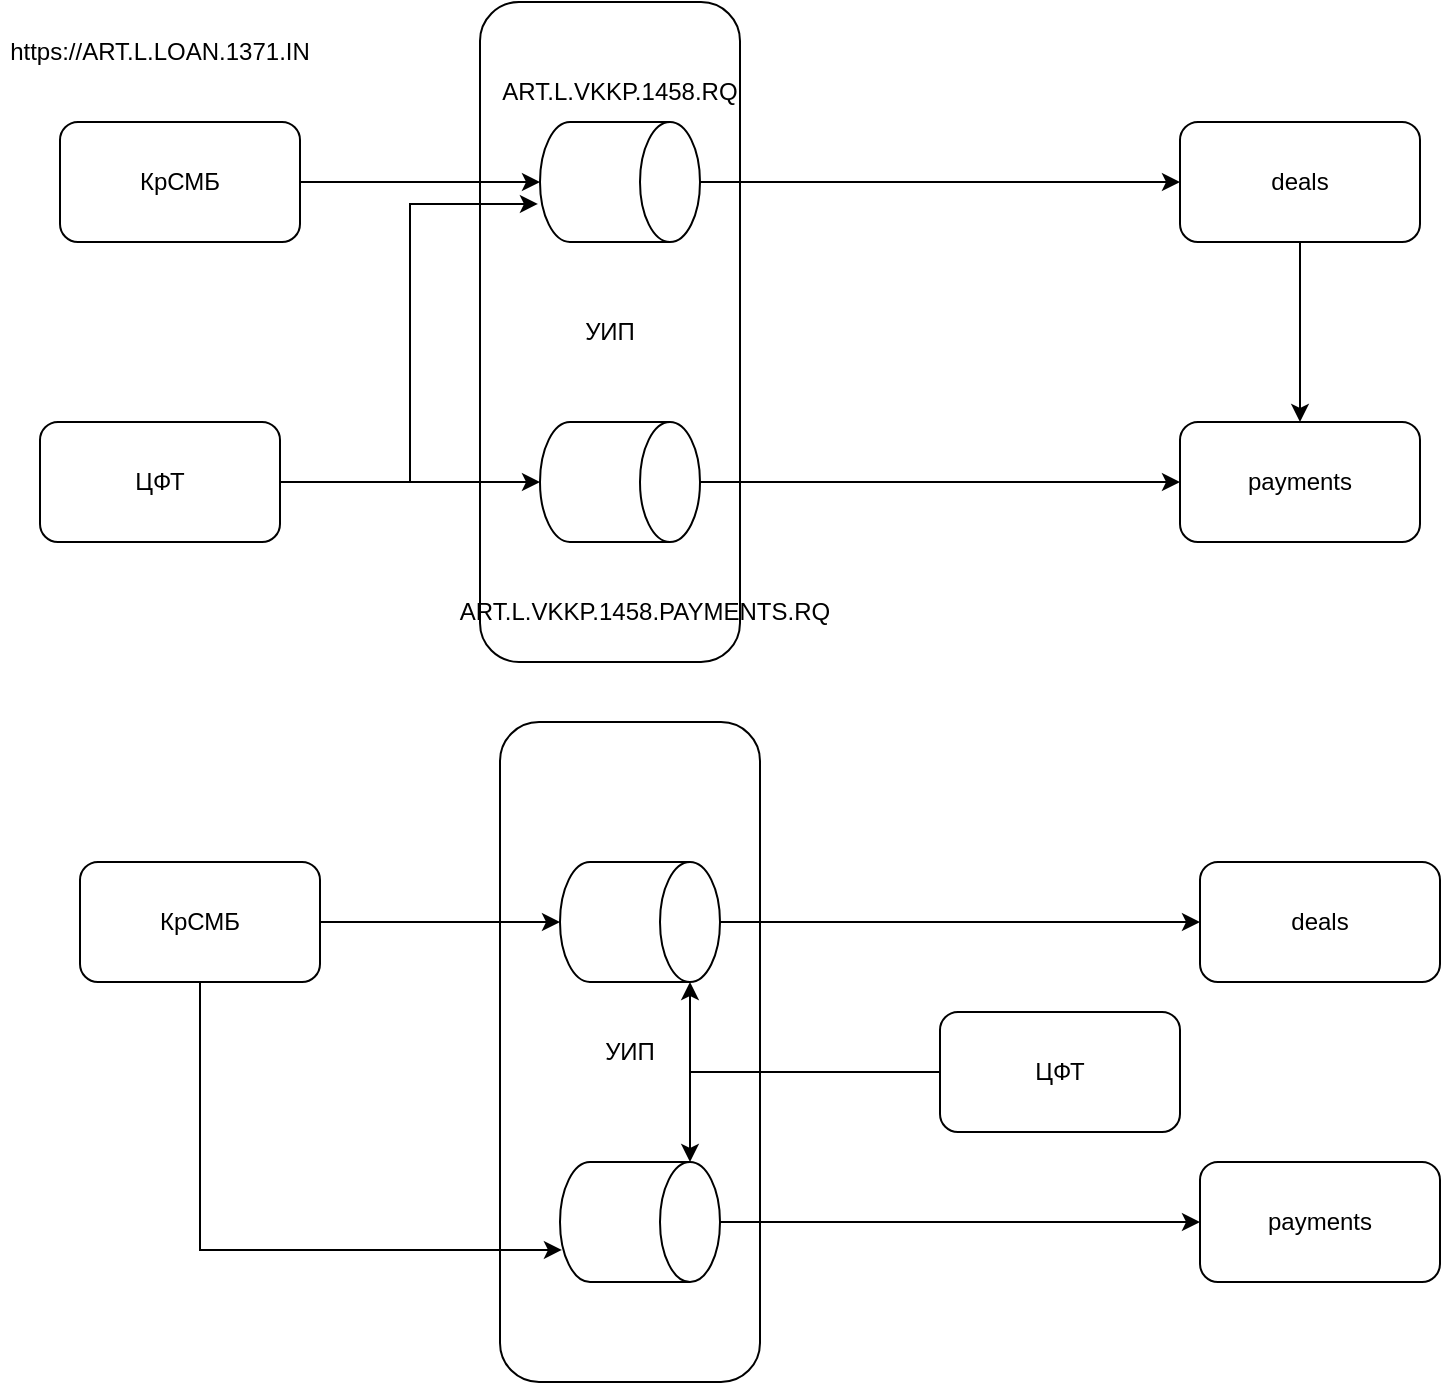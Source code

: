 <mxfile version="24.7.6">
  <diagram name="Страница — 1" id="hXMB-YMLmVzZ4zF9cZrb">
    <mxGraphModel dx="1803" dy="606" grid="1" gridSize="10" guides="1" tooltips="1" connect="1" arrows="1" fold="1" page="1" pageScale="1" pageWidth="827" pageHeight="1169" math="0" shadow="0">
      <root>
        <mxCell id="0" />
        <mxCell id="1" parent="0" />
        <mxCell id="GZUUf-TcJM9M3wCEMww6-35" value="УИП" style="rounded=1;whiteSpace=wrap;html=1;" vertex="1" parent="1">
          <mxGeometry x="170" y="440" width="130" height="330" as="geometry" />
        </mxCell>
        <mxCell id="GZUUf-TcJM9M3wCEMww6-32" value="УИП" style="rounded=1;whiteSpace=wrap;html=1;" vertex="1" parent="1">
          <mxGeometry x="160" y="80" width="130" height="330" as="geometry" />
        </mxCell>
        <mxCell id="GZUUf-TcJM9M3wCEMww6-13" style="edgeStyle=orthogonalEdgeStyle;rounded=0;orthogonalLoop=1;jettySize=auto;html=1;entryX=0.5;entryY=0;entryDx=0;entryDy=0;" edge="1" parent="1" source="GZUUf-TcJM9M3wCEMww6-1" target="GZUUf-TcJM9M3wCEMww6-2">
          <mxGeometry relative="1" as="geometry" />
        </mxCell>
        <mxCell id="GZUUf-TcJM9M3wCEMww6-1" value="deals" style="rounded=1;whiteSpace=wrap;html=1;" vertex="1" parent="1">
          <mxGeometry x="510" y="140" width="120" height="60" as="geometry" />
        </mxCell>
        <mxCell id="GZUUf-TcJM9M3wCEMww6-2" value="payments" style="rounded=1;whiteSpace=wrap;html=1;" vertex="1" parent="1">
          <mxGeometry x="510" y="290" width="120" height="60" as="geometry" />
        </mxCell>
        <mxCell id="GZUUf-TcJM9M3wCEMww6-3" value="КрСМБ" style="rounded=1;whiteSpace=wrap;html=1;" vertex="1" parent="1">
          <mxGeometry x="-50" y="140" width="120" height="60" as="geometry" />
        </mxCell>
        <mxCell id="GZUUf-TcJM9M3wCEMww6-6" style="edgeStyle=orthogonalEdgeStyle;rounded=0;orthogonalLoop=1;jettySize=auto;html=1;" edge="1" parent="1" source="GZUUf-TcJM9M3wCEMww6-4" target="GZUUf-TcJM9M3wCEMww6-1">
          <mxGeometry relative="1" as="geometry" />
        </mxCell>
        <mxCell id="GZUUf-TcJM9M3wCEMww6-4" value="" style="shape=cylinder3;whiteSpace=wrap;html=1;boundedLbl=1;backgroundOutline=1;size=15;rotation=90;" vertex="1" parent="1">
          <mxGeometry x="200" y="130" width="60" height="80" as="geometry" />
        </mxCell>
        <mxCell id="GZUUf-TcJM9M3wCEMww6-5" style="edgeStyle=orthogonalEdgeStyle;rounded=0;orthogonalLoop=1;jettySize=auto;html=1;entryX=0.5;entryY=1;entryDx=0;entryDy=0;entryPerimeter=0;" edge="1" parent="1" source="GZUUf-TcJM9M3wCEMww6-3" target="GZUUf-TcJM9M3wCEMww6-4">
          <mxGeometry relative="1" as="geometry" />
        </mxCell>
        <mxCell id="GZUUf-TcJM9M3wCEMww6-7" value="deals" style="rounded=1;whiteSpace=wrap;html=1;" vertex="1" parent="1">
          <mxGeometry x="520" y="510" width="120" height="60" as="geometry" />
        </mxCell>
        <mxCell id="GZUUf-TcJM9M3wCEMww6-8" value="payments" style="rounded=1;whiteSpace=wrap;html=1;" vertex="1" parent="1">
          <mxGeometry x="520" y="660" width="120" height="60" as="geometry" />
        </mxCell>
        <mxCell id="GZUUf-TcJM9M3wCEMww6-9" value="КрСМБ" style="rounded=1;whiteSpace=wrap;html=1;" vertex="1" parent="1">
          <mxGeometry x="-40" y="510" width="120" height="60" as="geometry" />
        </mxCell>
        <mxCell id="GZUUf-TcJM9M3wCEMww6-10" style="edgeStyle=orthogonalEdgeStyle;rounded=0;orthogonalLoop=1;jettySize=auto;html=1;" edge="1" parent="1" source="GZUUf-TcJM9M3wCEMww6-11" target="GZUUf-TcJM9M3wCEMww6-7">
          <mxGeometry relative="1" as="geometry" />
        </mxCell>
        <mxCell id="GZUUf-TcJM9M3wCEMww6-11" value="" style="shape=cylinder3;whiteSpace=wrap;html=1;boundedLbl=1;backgroundOutline=1;size=15;rotation=90;" vertex="1" parent="1">
          <mxGeometry x="210" y="500" width="60" height="80" as="geometry" />
        </mxCell>
        <mxCell id="GZUUf-TcJM9M3wCEMww6-12" style="edgeStyle=orthogonalEdgeStyle;rounded=0;orthogonalLoop=1;jettySize=auto;html=1;entryX=0.5;entryY=1;entryDx=0;entryDy=0;entryPerimeter=0;" edge="1" parent="1" source="GZUUf-TcJM9M3wCEMww6-9" target="GZUUf-TcJM9M3wCEMww6-11">
          <mxGeometry relative="1" as="geometry" />
        </mxCell>
        <mxCell id="GZUUf-TcJM9M3wCEMww6-15" style="edgeStyle=orthogonalEdgeStyle;rounded=0;orthogonalLoop=1;jettySize=auto;html=1;" edge="1" parent="1" source="GZUUf-TcJM9M3wCEMww6-14" target="GZUUf-TcJM9M3wCEMww6-8">
          <mxGeometry relative="1" as="geometry" />
        </mxCell>
        <mxCell id="GZUUf-TcJM9M3wCEMww6-14" value="" style="shape=cylinder3;whiteSpace=wrap;html=1;boundedLbl=1;backgroundOutline=1;size=15;rotation=90;" vertex="1" parent="1">
          <mxGeometry x="210" y="650" width="60" height="80" as="geometry" />
        </mxCell>
        <mxCell id="GZUUf-TcJM9M3wCEMww6-17" style="edgeStyle=orthogonalEdgeStyle;rounded=0;orthogonalLoop=1;jettySize=auto;html=1;entryX=0.733;entryY=0.988;entryDx=0;entryDy=0;entryPerimeter=0;" edge="1" parent="1" source="GZUUf-TcJM9M3wCEMww6-9" target="GZUUf-TcJM9M3wCEMww6-14">
          <mxGeometry relative="1" as="geometry">
            <Array as="points">
              <mxPoint x="20" y="704" />
            </Array>
          </mxGeometry>
        </mxCell>
        <mxCell id="GZUUf-TcJM9M3wCEMww6-21" style="edgeStyle=orthogonalEdgeStyle;rounded=0;orthogonalLoop=1;jettySize=auto;html=1;" edge="1" parent="1" source="GZUUf-TcJM9M3wCEMww6-20" target="GZUUf-TcJM9M3wCEMww6-2">
          <mxGeometry relative="1" as="geometry" />
        </mxCell>
        <mxCell id="GZUUf-TcJM9M3wCEMww6-20" value="" style="shape=cylinder3;whiteSpace=wrap;html=1;boundedLbl=1;backgroundOutline=1;size=15;rotation=90;" vertex="1" parent="1">
          <mxGeometry x="200" y="280" width="60" height="80" as="geometry" />
        </mxCell>
        <mxCell id="GZUUf-TcJM9M3wCEMww6-27" style="edgeStyle=orthogonalEdgeStyle;rounded=0;orthogonalLoop=1;jettySize=auto;html=1;entryX=0;entryY=0;entryDx=0;entryDy=15;entryPerimeter=0;" edge="1" parent="1" source="GZUUf-TcJM9M3wCEMww6-25" target="GZUUf-TcJM9M3wCEMww6-14">
          <mxGeometry relative="1" as="geometry" />
        </mxCell>
        <mxCell id="GZUUf-TcJM9M3wCEMww6-25" value="ЦФТ" style="rounded=1;whiteSpace=wrap;html=1;" vertex="1" parent="1">
          <mxGeometry x="390" y="585" width="120" height="60" as="geometry" />
        </mxCell>
        <mxCell id="GZUUf-TcJM9M3wCEMww6-28" style="edgeStyle=orthogonalEdgeStyle;rounded=0;orthogonalLoop=1;jettySize=auto;html=1;entryX=1;entryY=0;entryDx=0;entryDy=15;entryPerimeter=0;" edge="1" parent="1" source="GZUUf-TcJM9M3wCEMww6-25" target="GZUUf-TcJM9M3wCEMww6-11">
          <mxGeometry relative="1" as="geometry" />
        </mxCell>
        <mxCell id="GZUUf-TcJM9M3wCEMww6-29" value="ЦФТ" style="rounded=1;whiteSpace=wrap;html=1;" vertex="1" parent="1">
          <mxGeometry x="-60" y="290" width="120" height="60" as="geometry" />
        </mxCell>
        <mxCell id="GZUUf-TcJM9M3wCEMww6-30" style="edgeStyle=orthogonalEdgeStyle;rounded=0;orthogonalLoop=1;jettySize=auto;html=1;entryX=0.5;entryY=1;entryDx=0;entryDy=0;entryPerimeter=0;" edge="1" parent="1" source="GZUUf-TcJM9M3wCEMww6-29" target="GZUUf-TcJM9M3wCEMww6-20">
          <mxGeometry relative="1" as="geometry">
            <Array as="points" />
          </mxGeometry>
        </mxCell>
        <mxCell id="GZUUf-TcJM9M3wCEMww6-36" value="ART.L.VKKP.1458.RQ" style="text;html=1;align=center;verticalAlign=middle;whiteSpace=wrap;rounded=0;" vertex="1" parent="1">
          <mxGeometry x="160" y="110" width="140" height="30" as="geometry" />
        </mxCell>
        <mxCell id="GZUUf-TcJM9M3wCEMww6-37" value="ART.L.VKKP.1458.PAYMENTS.RQ" style="text;html=1;align=center;verticalAlign=middle;whiteSpace=wrap;rounded=0;" vertex="1" parent="1">
          <mxGeometry x="155" y="370" width="175" height="30" as="geometry" />
        </mxCell>
        <mxCell id="GZUUf-TcJM9M3wCEMww6-38" style="edgeStyle=orthogonalEdgeStyle;rounded=0;orthogonalLoop=1;jettySize=auto;html=1;entryX=0.683;entryY=1.013;entryDx=0;entryDy=0;entryPerimeter=0;" edge="1" parent="1" source="GZUUf-TcJM9M3wCEMww6-29" target="GZUUf-TcJM9M3wCEMww6-4">
          <mxGeometry relative="1" as="geometry" />
        </mxCell>
        <mxCell id="GZUUf-TcJM9M3wCEMww6-41" value="https://ART.L.LOAN.1371.IN" style="text;html=1;align=center;verticalAlign=middle;whiteSpace=wrap;rounded=0;" vertex="1" parent="1">
          <mxGeometry x="-80" y="100" width="160" height="10" as="geometry" />
        </mxCell>
      </root>
    </mxGraphModel>
  </diagram>
</mxfile>

